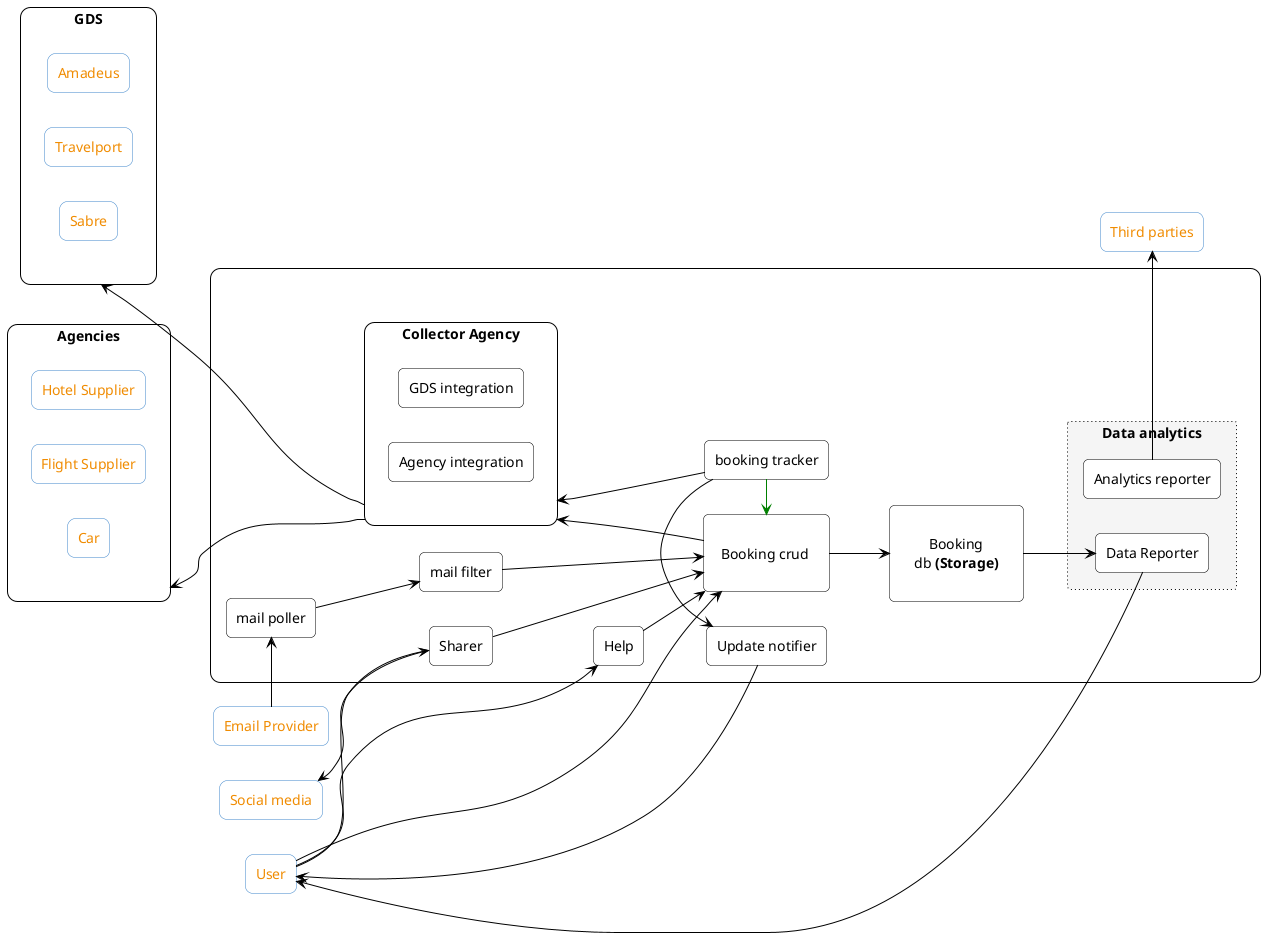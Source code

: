 @startuml

'skinparam handwritten true
hide stereotype

left to right direction

'skinparam linetype ortho
'skinparam linetype polyline

'60
'132
'202
skinparam rectangle{
    BackgroundColor WhiteSmoke
    borderColor black
    'LineColor<<actor>> #86B56B
    LineColor<<actor>> #F08C02
    FontColor<<actor>> #F08C02
    borderColor<<actor>> #3C84CA
    BackgroundColor<<actor>> #FFFFFF
    RoundCorner<<actor>> 15

    RoundCorner<<container>> 20
    BackgroundColor<<container>> #FFFFFF


    RoundCorner<<system>> 20
    BackgroundColor<<system>> #FFFFFF


    'borderColor<<action>> #3F75BB
    borderColor<<action>> #black
    FontColor<<action>> #black
    RoundCorner<<action>> 10
    BackgroundColor<<action>> #FFFFFF


    BackgroundColor<<sticky>> #F3D22B
    borderColor<<sticky>> black

    borderColor<<answer>> #lightgray
    FontColor<<answer>> #3F75BB
    '
 }




together {
    rectangle user <<actor>> [
    User
    '---
    '* add, update, delete reservation
    '* share trip info (social/directly)
    ]
'    rectangle supplier <<actor>>[
'    Supplier
'    ]

    rectangle email_provider <<actor>> [
    Email Provider
    ]

rectangle "Social media" as social_media <<actor>>
}


together {
    rectangle GDS <<container>>{
        rectangle Sabre <<actor>>
        rectangle Travelport <<actor>>
        rectangle Amadeus <<actor>>
        Sabre -[hidden] Travelport
        Travelport -[hidden] Amadeus
    }

    rectangle Agencies <<container>>{
        rectangle Car <<actor>>
        rectangle "Flight Supplier" as flight_supplier <<actor>>
        rectangle "Hotel Supplier" as hotel_supplier <<actor>>
        Car -[hidden] flight_supplier
        flight_supplier -[hidden] hotel_supplier
    }
 
'    GDS <=[#black] Agencies
}

rectangle "Third parties" as third_parties <<actor>>



rectangle " " as System <<system>> {

rectangle "Collector Agency" as collector_agency <<container>>{

    rectangle "GDS integration" as gds_integration <<action>>
    rectangle "Agency integration" as agency_integration <<action>>

}


'
rectangle booking_db <<action>> [

        Booking
    db **(Storage)**    

]

rectangle mail_poller<<action>> [
mail poller
]

rectangle mail_filter<<action>>[
mail filter
]

rectangle booking_crud <<action>> [

  Booking crud   

]

rectangle booking_tracker <<action>> [
booking tracker
]


rectangle update_notifier<<action>>[
Update notifier
]

rectangle help<<action>> [
Help
]

rectangle sharer<<action>> [
Sharer
]


rectangle "Data analytics" as data_analytics #line.dotted {

    rectangle data_reporter <<action>> [
Data Reporter
]
rectangle analytics_reporter <<action>>[
Analytics reporter
]
}
}

'=============================================
'  Connection
'=============================================

Agencies        <-[#black]--     collector_agency
GDS             <-[#black]--     collector_agency


email_provider   -[#black]->     mail_poller
mail_poller      -[#black]->     mail_filter

mail_filter      -[#black]-->     booking_crud

collector_agency  <-[#black]--    booking_tracker
booking_crud      <-[#green]     booking_tracker
booking_tracker   -[#black]>     update_notifier

collector_agency  <-[#black]-    booking_crud
help              -[#black]->    booking_crud
sharer            -[#black]-->    booking_crud
'

booking_crud      -[#black]-> booking_db
booking_db        -[#black]-> data_reporter

'=============================================


'social_media     -[#black]>    sharer
sharer     -[#black]>    social_media

user             -[#black]->         booking_crud
user             -[#black]->         sharer
user             <-[#black]--        data_reporter
user             <-[#black]          update_notifier
user             -[#black]->         help

analytics_reporter -[#black]> third_parties

@enduml




